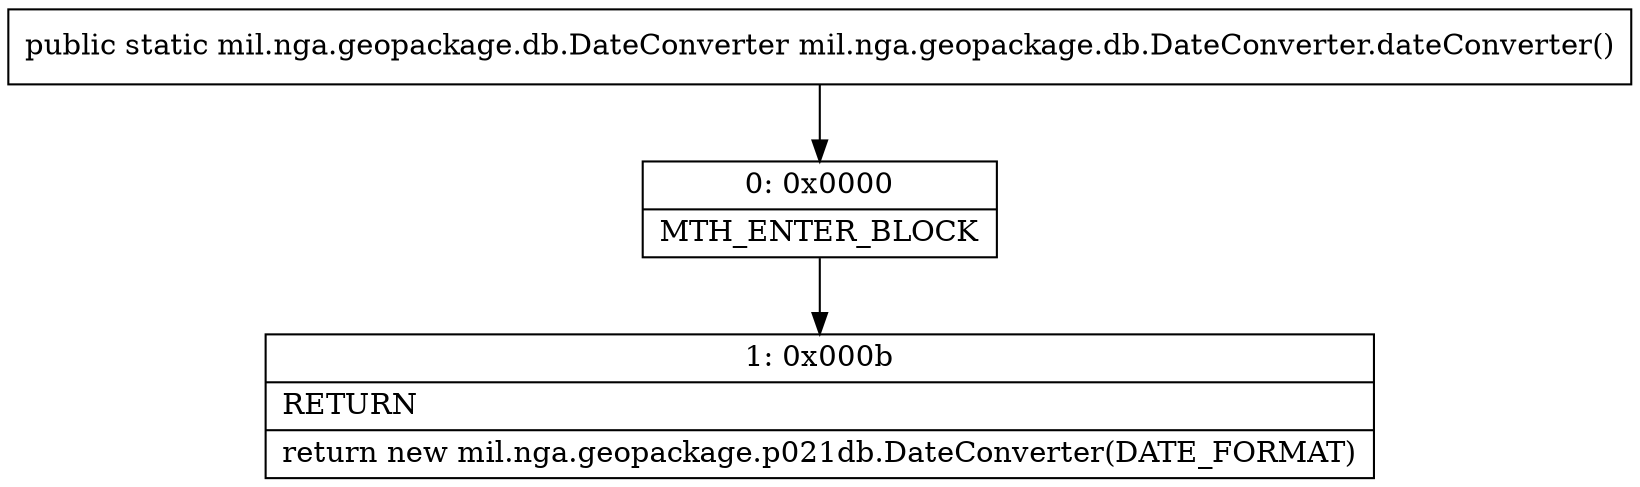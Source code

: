 digraph "CFG formil.nga.geopackage.db.DateConverter.dateConverter()Lmil\/nga\/geopackage\/db\/DateConverter;" {
Node_0 [shape=record,label="{0\:\ 0x0000|MTH_ENTER_BLOCK\l}"];
Node_1 [shape=record,label="{1\:\ 0x000b|RETURN\l|return new mil.nga.geopackage.p021db.DateConverter(DATE_FORMAT)\l}"];
MethodNode[shape=record,label="{public static mil.nga.geopackage.db.DateConverter mil.nga.geopackage.db.DateConverter.dateConverter() }"];
MethodNode -> Node_0;
Node_0 -> Node_1;
}


